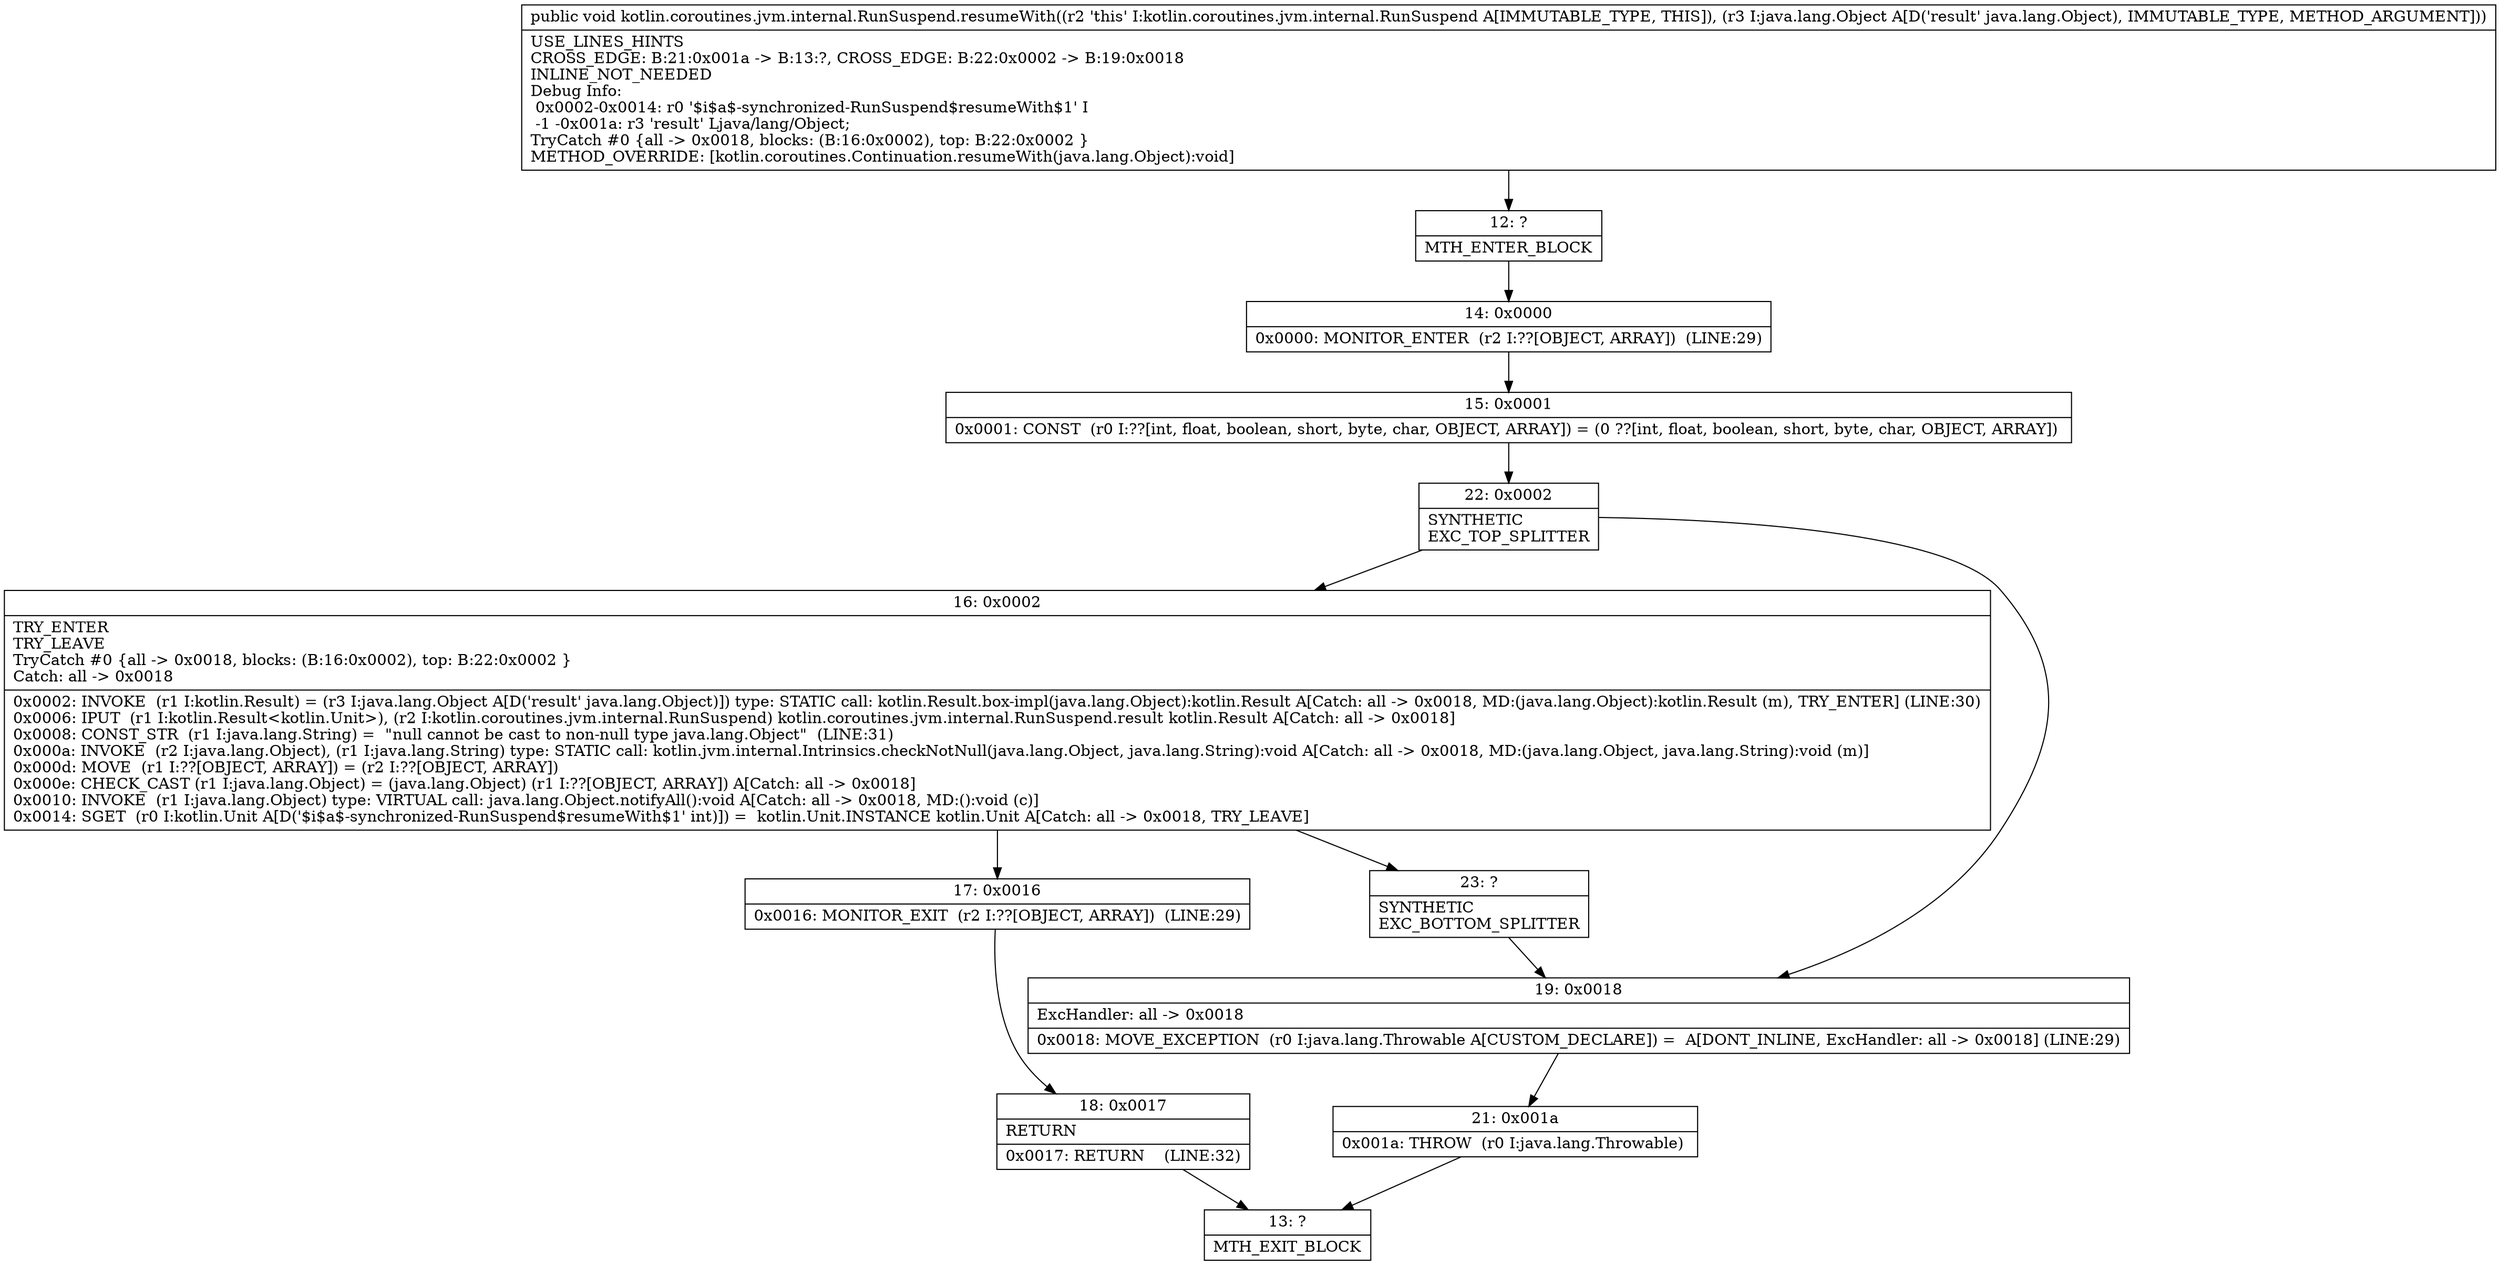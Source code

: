 digraph "CFG forkotlin.coroutines.jvm.internal.RunSuspend.resumeWith(Ljava\/lang\/Object;)V" {
Node_12 [shape=record,label="{12\:\ ?|MTH_ENTER_BLOCK\l}"];
Node_14 [shape=record,label="{14\:\ 0x0000|0x0000: MONITOR_ENTER  (r2 I:??[OBJECT, ARRAY])  (LINE:29)\l}"];
Node_15 [shape=record,label="{15\:\ 0x0001|0x0001: CONST  (r0 I:??[int, float, boolean, short, byte, char, OBJECT, ARRAY]) = (0 ??[int, float, boolean, short, byte, char, OBJECT, ARRAY]) \l}"];
Node_22 [shape=record,label="{22\:\ 0x0002|SYNTHETIC\lEXC_TOP_SPLITTER\l}"];
Node_16 [shape=record,label="{16\:\ 0x0002|TRY_ENTER\lTRY_LEAVE\lTryCatch #0 \{all \-\> 0x0018, blocks: (B:16:0x0002), top: B:22:0x0002 \}\lCatch: all \-\> 0x0018\l|0x0002: INVOKE  (r1 I:kotlin.Result) = (r3 I:java.lang.Object A[D('result' java.lang.Object)]) type: STATIC call: kotlin.Result.box\-impl(java.lang.Object):kotlin.Result A[Catch: all \-\> 0x0018, MD:(java.lang.Object):kotlin.Result (m), TRY_ENTER] (LINE:30)\l0x0006: IPUT  (r1 I:kotlin.Result\<kotlin.Unit\>), (r2 I:kotlin.coroutines.jvm.internal.RunSuspend) kotlin.coroutines.jvm.internal.RunSuspend.result kotlin.Result A[Catch: all \-\> 0x0018]\l0x0008: CONST_STR  (r1 I:java.lang.String) =  \"null cannot be cast to non\-null type java.lang.Object\"  (LINE:31)\l0x000a: INVOKE  (r2 I:java.lang.Object), (r1 I:java.lang.String) type: STATIC call: kotlin.jvm.internal.Intrinsics.checkNotNull(java.lang.Object, java.lang.String):void A[Catch: all \-\> 0x0018, MD:(java.lang.Object, java.lang.String):void (m)]\l0x000d: MOVE  (r1 I:??[OBJECT, ARRAY]) = (r2 I:??[OBJECT, ARRAY]) \l0x000e: CHECK_CAST (r1 I:java.lang.Object) = (java.lang.Object) (r1 I:??[OBJECT, ARRAY]) A[Catch: all \-\> 0x0018]\l0x0010: INVOKE  (r1 I:java.lang.Object) type: VIRTUAL call: java.lang.Object.notifyAll():void A[Catch: all \-\> 0x0018, MD:():void (c)]\l0x0014: SGET  (r0 I:kotlin.Unit A[D('$i$a$\-synchronized\-RunSuspend$resumeWith$1' int)]) =  kotlin.Unit.INSTANCE kotlin.Unit A[Catch: all \-\> 0x0018, TRY_LEAVE]\l}"];
Node_17 [shape=record,label="{17\:\ 0x0016|0x0016: MONITOR_EXIT  (r2 I:??[OBJECT, ARRAY])  (LINE:29)\l}"];
Node_18 [shape=record,label="{18\:\ 0x0017|RETURN\l|0x0017: RETURN    (LINE:32)\l}"];
Node_13 [shape=record,label="{13\:\ ?|MTH_EXIT_BLOCK\l}"];
Node_23 [shape=record,label="{23\:\ ?|SYNTHETIC\lEXC_BOTTOM_SPLITTER\l}"];
Node_19 [shape=record,label="{19\:\ 0x0018|ExcHandler: all \-\> 0x0018\l|0x0018: MOVE_EXCEPTION  (r0 I:java.lang.Throwable A[CUSTOM_DECLARE]) =  A[DONT_INLINE, ExcHandler: all \-\> 0x0018] (LINE:29)\l}"];
Node_21 [shape=record,label="{21\:\ 0x001a|0x001a: THROW  (r0 I:java.lang.Throwable) \l}"];
MethodNode[shape=record,label="{public void kotlin.coroutines.jvm.internal.RunSuspend.resumeWith((r2 'this' I:kotlin.coroutines.jvm.internal.RunSuspend A[IMMUTABLE_TYPE, THIS]), (r3 I:java.lang.Object A[D('result' java.lang.Object), IMMUTABLE_TYPE, METHOD_ARGUMENT]))  | USE_LINES_HINTS\lCROSS_EDGE: B:21:0x001a \-\> B:13:?, CROSS_EDGE: B:22:0x0002 \-\> B:19:0x0018\lINLINE_NOT_NEEDED\lDebug Info:\l  0x0002\-0x0014: r0 '$i$a$\-synchronized\-RunSuspend$resumeWith$1' I\l  \-1 \-0x001a: r3 'result' Ljava\/lang\/Object;\lTryCatch #0 \{all \-\> 0x0018, blocks: (B:16:0x0002), top: B:22:0x0002 \}\lMETHOD_OVERRIDE: [kotlin.coroutines.Continuation.resumeWith(java.lang.Object):void]\l}"];
MethodNode -> Node_12;Node_12 -> Node_14;
Node_14 -> Node_15;
Node_15 -> Node_22;
Node_22 -> Node_16;
Node_22 -> Node_19;
Node_16 -> Node_17;
Node_16 -> Node_23;
Node_17 -> Node_18;
Node_18 -> Node_13;
Node_23 -> Node_19;
Node_19 -> Node_21;
Node_21 -> Node_13;
}

